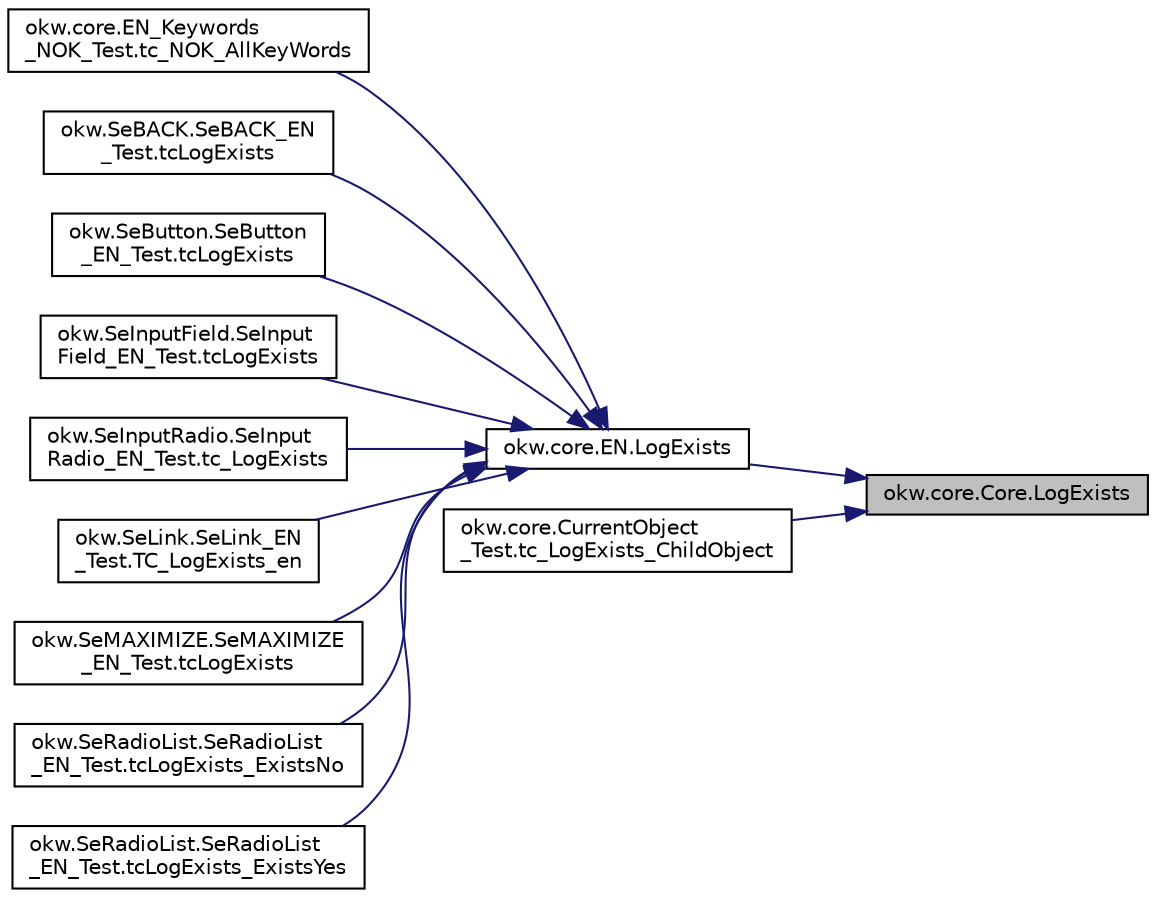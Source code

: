 digraph "okw.core.Core.LogExists"
{
 // INTERACTIVE_SVG=YES
 // LATEX_PDF_SIZE
  edge [fontname="Helvetica",fontsize="10",labelfontname="Helvetica",labelfontsize="10"];
  node [fontname="Helvetica",fontsize="10",shape=record];
  rankdir="RL";
  Node983 [label="okw.core.Core.LogExists",height=0.2,width=0.4,color="black", fillcolor="grey75", style="filled", fontcolor="black",tooltip="Gibt die Existenz eines GUI-Objektes mit YES/NO in den Testergebnissen aus."];
  Node983 -> Node984 [dir="back",color="midnightblue",fontsize="10",style="solid",fontname="Helvetica"];
  Node984 [label="okw.core.EN.LogExists",height=0.2,width=0.4,color="black", fillcolor="white", style="filled",URL="$classokw_1_1core_1_1_e_n.html#a6b31a5c7517cf918ffc2115e5f019f4c",tooltip="Gibt die Existenz eines GUI-Objektes mit YES/NO in den Testergebnissen aus."];
  Node984 -> Node985 [dir="back",color="midnightblue",fontsize="10",style="solid",fontname="Helvetica"];
  Node985 [label="okw.core.EN_Keywords\l_NOK_Test.tc_NOK_AllKeyWords",height=0.2,width=0.4,color="black", fillcolor="white", style="filled",URL="$classokw_1_1core_1_1_e_n___keywords___n_o_k___test.html#a81a960a2341dfb0e27da7871291c84dc",tooltip="Prüft methoden aufruf für einen einfachen Click."];
  Node984 -> Node986 [dir="back",color="midnightblue",fontsize="10",style="solid",fontname="Helvetica"];
  Node986 [label="okw.SeBACK.SeBACK_EN\l_Test.tcLogExists",height=0.2,width=0.4,color="black", fillcolor="white", style="filled",URL="$classokw_1_1_se_b_a_c_k_1_1_se_b_a_c_k___e_n___test.html#a6a172b2a85fe0db31d46183048be94cc",tooltip="Testet das Schlüsselwort LogExists( FN ) eines SeBACK Prüfen."];
  Node984 -> Node987 [dir="back",color="midnightblue",fontsize="10",style="solid",fontname="Helvetica"];
  Node987 [label="okw.SeButton.SeButton\l_EN_Test.tcLogExists",height=0.2,width=0.4,color="black", fillcolor="white", style="filled",URL="$classokw_1_1_se_button_1_1_se_button___e_n___test.html#afd31aef38520eb2f1352c5852197f100",tooltip="Test des Schlüsselwortes LogExists für den GUI-Adapter SeButton."];
  Node984 -> Node988 [dir="back",color="midnightblue",fontsize="10",style="solid",fontname="Helvetica"];
  Node988 [label="okw.SeInputField.SeInput\lField_EN_Test.tcLogExists",height=0.2,width=0.4,color="black", fillcolor="white", style="filled",URL="$classokw_1_1_se_input_field_1_1_se_input_field___e_n___test.html#a720059a1f762dc251b300cd9a67a8832",tooltip="SeTextField -> InputTypeText InputTypeText.htm -> InputTypeText.htm Vorame -> First Name Name -> Last..."];
  Node984 -> Node989 [dir="back",color="midnightblue",fontsize="10",style="solid",fontname="Helvetica"];
  Node989 [label="okw.SeInputRadio.SeInput\lRadio_EN_Test.tc_LogExists",height=0.2,width=0.4,color="black", fillcolor="white", style="filled",URL="$classokw_1_1_se_input_radio_1_1_se_input_radio___e_n___test.html#a2dbae039ed1a2bf9c10f6dcbc5fc5476",tooltip="Test des Schlüsselwortes LogExists für den GUI-Adapter SeInputRadio."];
  Node984 -> Node990 [dir="back",color="midnightblue",fontsize="10",style="solid",fontname="Helvetica"];
  Node990 [label="okw.SeLink.SeLink_EN\l_Test.TC_LogExists_en",height=0.2,width=0.4,color="black", fillcolor="white", style="filled",URL="$classokw_1_1_se_link_1_1_se_link___e_n___test.html#a4024539898f1eaf112ea1ad68051895d",tooltip="Prüft ob ein vorhandenes objekt existiert."];
  Node984 -> Node991 [dir="back",color="midnightblue",fontsize="10",style="solid",fontname="Helvetica"];
  Node991 [label="okw.SeMAXIMIZE.SeMAXIMIZE\l_EN_Test.tcLogExists",height=0.2,width=0.4,color="black", fillcolor="white", style="filled",URL="$classokw_1_1_se_m_a_x_i_m_i_z_e_1_1_se_m_a_x_i_m_i_z_e___e_n___test.html#a7ca7df664c25a91d81ab594617a075cb",tooltip="Testet das Schlüsselwort LogExists( FN ) eines SeMAXIMIZE Prüfen."];
  Node984 -> Node992 [dir="back",color="midnightblue",fontsize="10",style="solid",fontname="Helvetica"];
  Node992 [label="okw.SeRadioList.SeRadioList\l_EN_Test.tcLogExists_ExistsNo",height=0.2,width=0.4,color="black", fillcolor="white", style="filled",URL="$classokw_1_1_se_radio_list_1_1_se_radio_list___e_n___test.html#af59b76df3af33e04a6904a10fd96fac2",tooltip="Prüft die Methode SeRadioList.LogExists, wenn das Object nicht vorhanden ist."];
  Node984 -> Node993 [dir="back",color="midnightblue",fontsize="10",style="solid",fontname="Helvetica"];
  Node993 [label="okw.SeRadioList.SeRadioList\l_EN_Test.tcLogExists_ExistsYes",height=0.2,width=0.4,color="black", fillcolor="white", style="filled",URL="$classokw_1_1_se_radio_list_1_1_se_radio_list___e_n___test.html#a320f6c0dd2076c2bda4099263ed35291",tooltip="Prüft die Methode SeRadioList.LogExists, wenn das Object nicht vorhanden ist."];
  Node983 -> Node994 [dir="back",color="midnightblue",fontsize="10",style="solid",fontname="Helvetica"];
  Node994 [label="okw.core.CurrentObject\l_Test.tc_LogExists_ChildObject",height=0.2,width=0.4,color="black", fillcolor="white", style="filled",URL="$classokw_1_1core_1_1_current_object___test.html#a3af3ee26cd57443cdc1a3126836ac628",tooltip="Testziel: Prüft den Aufruf der Methode LogExists( \"FN\" ) im ChildObject."];
}
